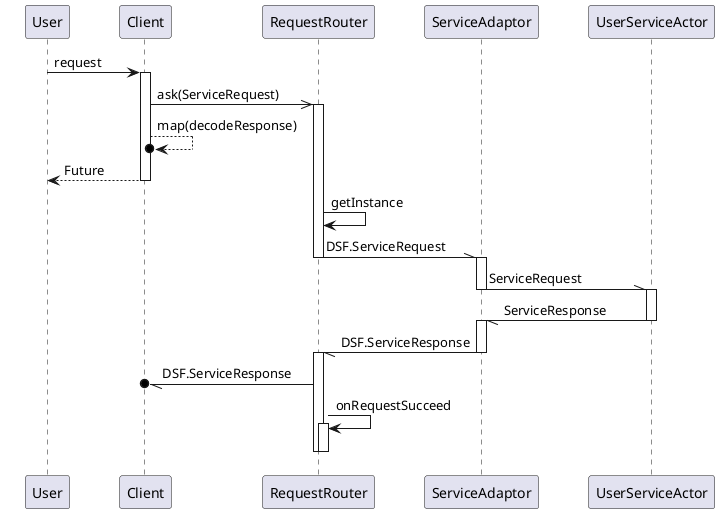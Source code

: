 @startuml
skinparam ParticipantPadding 20
skinparam BoxPadding 20

participant User
participant Client
participant RequestRouter

User -> Client: request
activate Client
Client ->> RequestRouter: ask(ServiceRequest)
activate RequestRouter
Client -->o Client: map(decodeResponse)
User <-- Client: Future
deactivate Client
RequestRouter -> RequestRouter : getInstance
RequestRouter -\\ ServiceAdaptor: DSF.ServiceRequest
deactivate RequestRouter
activate ServiceAdaptor
ServiceAdaptor -\\ UserServiceActor: ServiceRequest
deactivate ServiceAdaptor
activate UserServiceActor
UserServiceActor -// ServiceAdaptor: ServiceResponse
deactivate UserServiceActor
activate ServiceAdaptor
ServiceAdaptor -// RequestRouter: DSF.ServiceResponse
deactivate ServiceAdaptor
activate RequestRouter
RequestRouter -//o Client: DSF.ServiceResponse
RequestRouter -> RequestRouter: onRequestSucceed
activate RequestRouter
deactivate RequestRouter
deactivate RequestRouter


@enduml